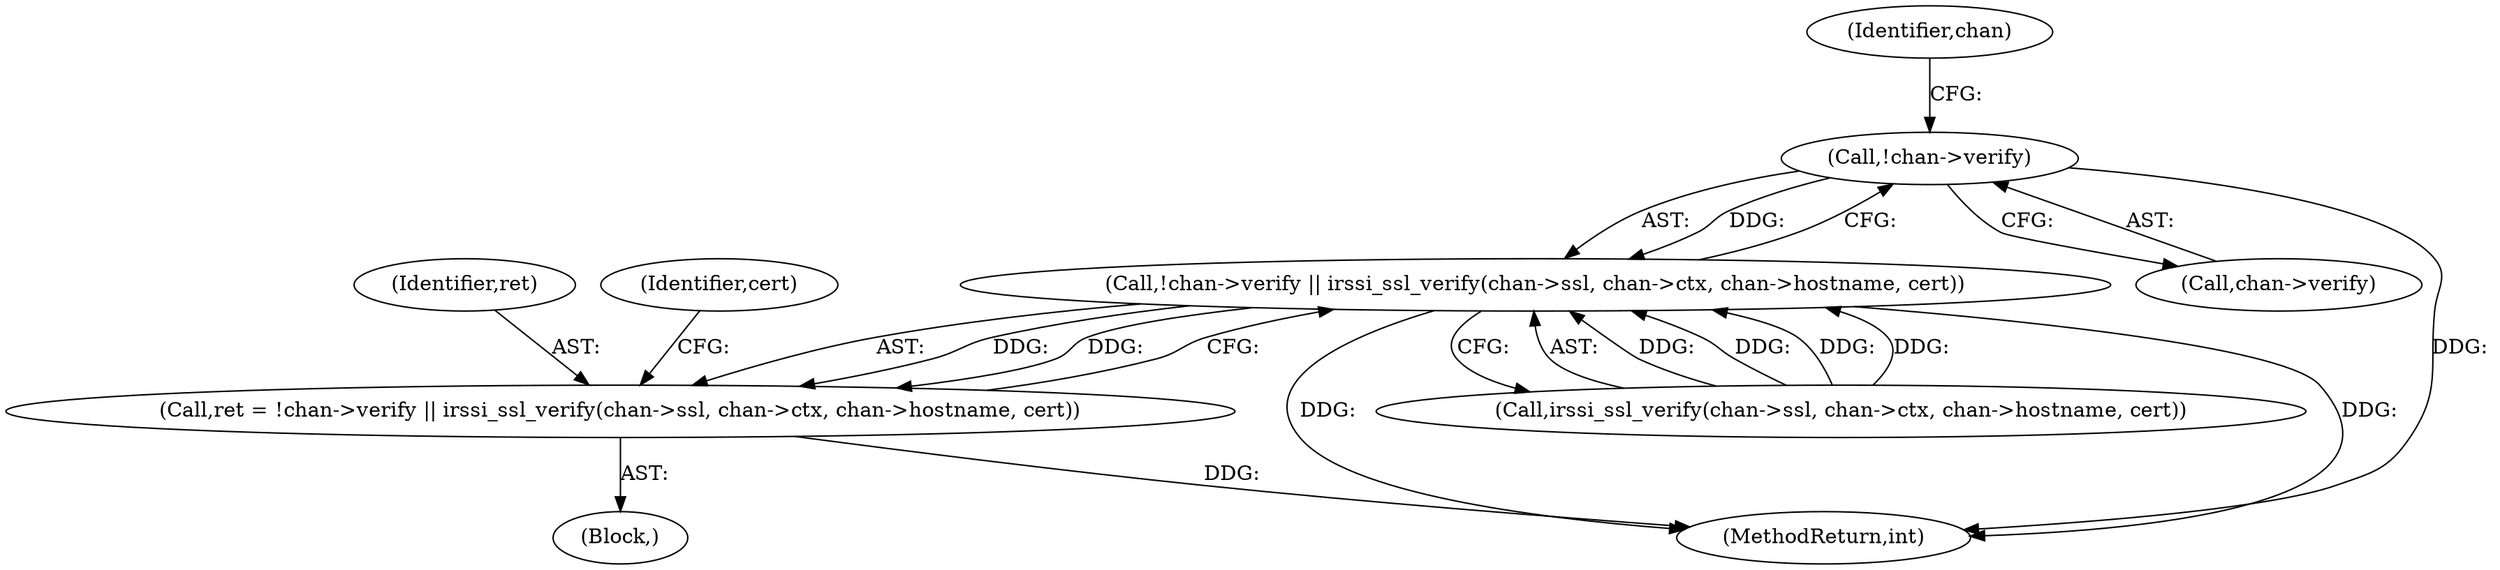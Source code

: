 digraph "0_irssi-proxy_85bbc05b21678e80423815d2ef1dfe26208491ab_0@pointer" {
"1000211" [label="(Call,!chan->verify)"];
"1000210" [label="(Call,!chan->verify || irssi_ssl_verify(chan->ssl, chan->ctx, chan->hostname, cert))"];
"1000208" [label="(Call,ret = !chan->verify || irssi_ssl_verify(chan->ssl, chan->ctx, chan->hostname, cert))"];
"1000208" [label="(Call,ret = !chan->verify || irssi_ssl_verify(chan->ssl, chan->ctx, chan->hostname, cert))"];
"1000102" [label="(Block,)"];
"1000212" [label="(Call,chan->verify)"];
"1000217" [label="(Identifier,chan)"];
"1000215" [label="(Call,irssi_ssl_verify(chan->ssl, chan->ctx, chan->hostname, cert))"];
"1000211" [label="(Call,!chan->verify)"];
"1000234" [label="(MethodReturn,int)"];
"1000209" [label="(Identifier,ret)"];
"1000210" [label="(Call,!chan->verify || irssi_ssl_verify(chan->ssl, chan->ctx, chan->hostname, cert))"];
"1000227" [label="(Identifier,cert)"];
"1000211" -> "1000210"  [label="AST: "];
"1000211" -> "1000212"  [label="CFG: "];
"1000212" -> "1000211"  [label="AST: "];
"1000217" -> "1000211"  [label="CFG: "];
"1000210" -> "1000211"  [label="CFG: "];
"1000211" -> "1000234"  [label="DDG: "];
"1000211" -> "1000210"  [label="DDG: "];
"1000210" -> "1000208"  [label="AST: "];
"1000210" -> "1000215"  [label="CFG: "];
"1000215" -> "1000210"  [label="AST: "];
"1000208" -> "1000210"  [label="CFG: "];
"1000210" -> "1000234"  [label="DDG: "];
"1000210" -> "1000234"  [label="DDG: "];
"1000210" -> "1000208"  [label="DDG: "];
"1000210" -> "1000208"  [label="DDG: "];
"1000215" -> "1000210"  [label="DDG: "];
"1000215" -> "1000210"  [label="DDG: "];
"1000215" -> "1000210"  [label="DDG: "];
"1000215" -> "1000210"  [label="DDG: "];
"1000208" -> "1000102"  [label="AST: "];
"1000209" -> "1000208"  [label="AST: "];
"1000227" -> "1000208"  [label="CFG: "];
"1000208" -> "1000234"  [label="DDG: "];
}
